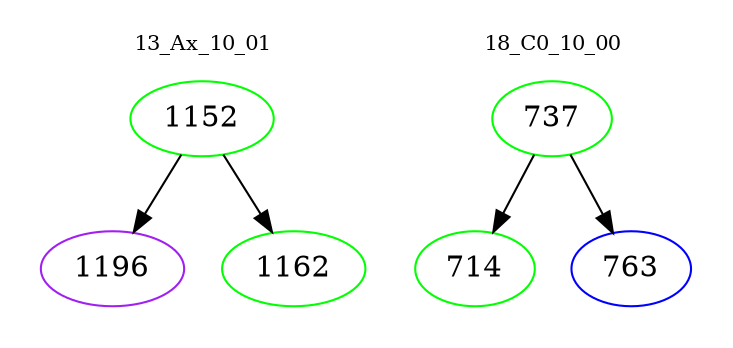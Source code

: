 digraph{
subgraph cluster_0 {
color = white
label = "13_Ax_10_01";
fontsize=10;
T0_1152 [label="1152", color="green"]
T0_1152 -> T0_1196 [color="black"]
T0_1196 [label="1196", color="purple"]
T0_1152 -> T0_1162 [color="black"]
T0_1162 [label="1162", color="green"]
}
subgraph cluster_1 {
color = white
label = "18_C0_10_00";
fontsize=10;
T1_737 [label="737", color="green"]
T1_737 -> T1_714 [color="black"]
T1_714 [label="714", color="green"]
T1_737 -> T1_763 [color="black"]
T1_763 [label="763", color="blue"]
}
}
